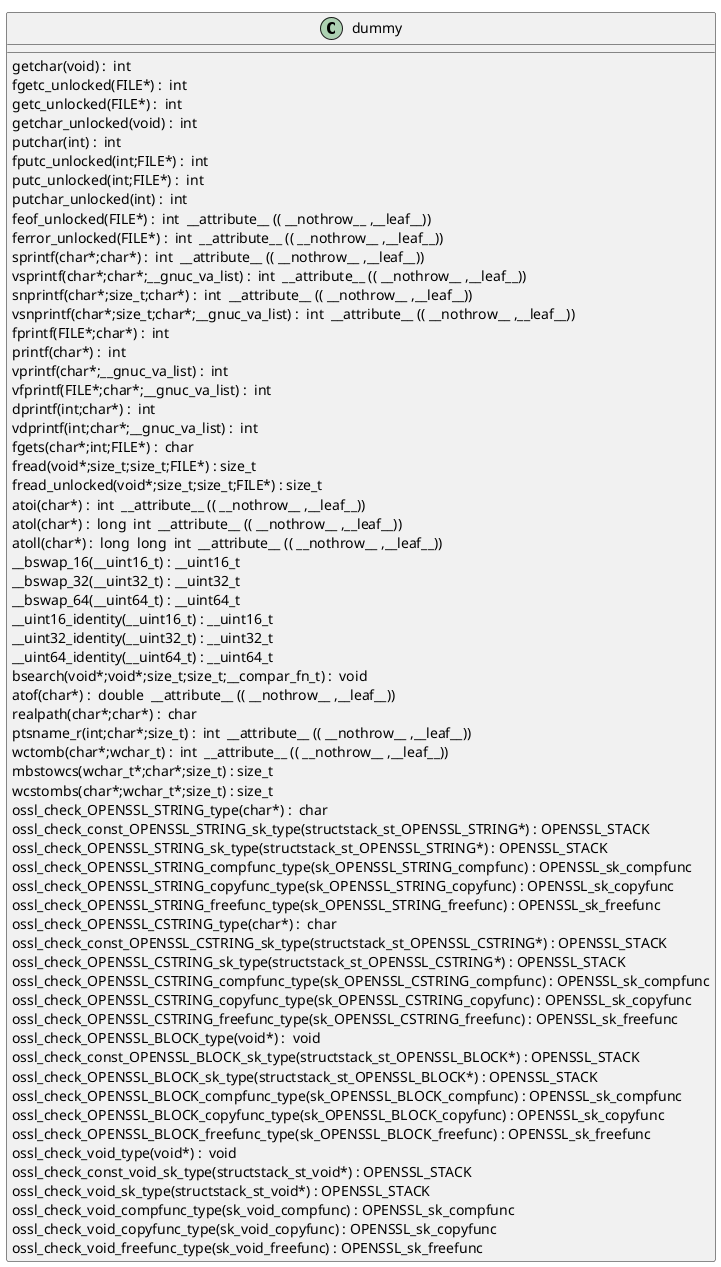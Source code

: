 @startuml
!pragma layout smetana
class dummy {
getchar(void) :  int  [[[./../../.././qc/apps/lib/log.c.html#907]]]
fgetc_unlocked(FILE*) :  int  [[[./../../.././qc/apps/lib/log.c.html#916]]]
getc_unlocked(FILE*) :  int  [[[./../../.././qc/apps/lib/log.c.html#926]]]
getchar_unlocked(void) :  int  [[[./../../.././qc/apps/lib/log.c.html#933]]]
putchar(int) :  int  [[[./../../.././qc/apps/lib/log.c.html#942]]]
fputc_unlocked(int;FILE*) :  int  [[[./../../.././qc/apps/lib/log.c.html#951]]]
putc_unlocked(int;FILE*) :  int  [[[./../../.././qc/apps/lib/log.c.html#961]]]
putchar_unlocked(int) :  int  [[[./../../.././qc/apps/lib/log.c.html#968]]]
feof_unlocked(FILE*) :  int  __attribute__ (( __nothrow__ ,__leaf__)) [[[./../../.././qc/apps/lib/log.c.html#974]]]
ferror_unlocked(FILE*) :  int  __attribute__ (( __nothrow__ ,__leaf__)) [[[./../../.././qc/apps/lib/log.c.html#981]]]
sprintf(char*;char*) :  int  __attribute__ (( __nothrow__ ,__leaf__)) [[[./../../.././qc/apps/lib/log.c.html#1000]]]
vsprintf(char*;char*;__gnuc_va_list) :  int  __attribute__ (( __nothrow__ ,__leaf__)) [[[./../../.././qc/apps/lib/log.c.html#1013]]]
snprintf(char*;size_t;char*) :  int  __attribute__ (( __nothrow__ ,__leaf__)) [[[./../../.././qc/apps/lib/log.c.html#1032]]]
vsnprintf(char*;size_t;char*;__gnuc_va_list) :  int  __attribute__ (( __nothrow__ ,__leaf__)) [[[./../../.././qc/apps/lib/log.c.html#1046]]]
fprintf(FILE*;char*) :  int  [[[./../../.././qc/apps/lib/log.c.html#1067]]]
printf(char*) :  int  [[[./../../.././qc/apps/lib/log.c.html#1074]]]
vprintf(char*;__gnuc_va_list) :  int  [[[./../../.././qc/apps/lib/log.c.html#1086]]]
vfprintf(FILE*;char*;__gnuc_va_list) :  int  [[[./../../.././qc/apps/lib/log.c.html#1096]]]
dprintf(int;char*) :  int  [[[./../../.././qc/apps/lib/log.c.html#1111]]]
vdprintf(int;char*;__gnuc_va_list) :  int  [[[./../../.././qc/apps/lib/log.c.html#1122]]]
fgets(char*;int;FILE*) :  char  [[[./../../.././qc/apps/lib/log.c.html#1141]]]
fread(void*;size_t;size_t;FILE*) : size_t [[[./../../.././qc/apps/lib/log.c.html#1167]]]
fread_unlocked(void*;size_t;size_t;FILE*) : size_t [[[./../../.././qc/apps/lib/log.c.html#1194]]]
atoi(char*) :  int  __attribute__ (( __nothrow__ ,__leaf__)) [[[./../../.././qc/apps/lib/log.c.html#1366]]]
atol(char*) :  long  int  __attribute__ (( __nothrow__ ,__leaf__)) [[[./../../.././qc/apps/lib/log.c.html#1371]]]
atoll(char*) :  long  long  int  __attribute__ (( __nothrow__ ,__leaf__)) [[[./../../.././qc/apps/lib/log.c.html#1378]]]
__bswap_16(__uint16_t) : __uint16_t [[[./../../.././qc/apps/lib/log.c.html#1525]]]
__bswap_32(__uint32_t) : __uint32_t [[[./../../.././qc/apps/lib/log.c.html#1540]]]
__bswap_64(__uint64_t) : __uint64_t [[[./../../.././qc/apps/lib/log.c.html#1550]]]
__uint16_identity(__uint16_t) : __uint16_t [[[./../../.././qc/apps/lib/log.c.html#1562]]]
__uint32_identity(__uint32_t) : __uint32_t [[[./../../.././qc/apps/lib/log.c.html#1568]]]
__uint64_identity(__uint64_t) : __uint64_t [[[./../../.././qc/apps/lib/log.c.html#1574]]]
bsearch(void*;void*;size_t;size_t;__compar_fn_t) :  void  [[[./../../.././qc/apps/lib/log.c.html#2242]]]
atof(char*) :  double  __attribute__ (( __nothrow__ ,__leaf__)) [[[./../../.././qc/apps/lib/log.c.html#19025]]]
realpath(char*;char*) :  char  [[[./../../.././qc/apps/lib/log.c.html#1]]]
ptsname_r(int;char*;size_t) :  int  __attribute__ (( __nothrow__ ,__leaf__)) [[[./../../.././qc/apps/lib/log.c.html#1]]]
wctomb(char*;wchar_t) :  int  __attribute__ (( __nothrow__ ,__leaf__)) [[[./../../.././qc/apps/lib/log.c.html#1]]]
mbstowcs(wchar_t*;char*;size_t) : size_t [[[./../../.././qc/apps/lib/log.c.html#1]]]
wcstombs(char*;wchar_t*;size_t) : size_t [[[./../../.././qc/apps/lib/log.c.html#1]]]
ossl_check_OPENSSL_STRING_type(char*) :  char  [[[./../../.././qc/apps/lib/log.c.html#1]]]
ossl_check_const_OPENSSL_STRING_sk_type(structstack_st_OPENSSL_STRING*) : OPENSSL_STACK [[[./../../.././qc/apps/lib/log.c.html#1]]]
ossl_check_OPENSSL_STRING_sk_type(structstack_st_OPENSSL_STRING*) : OPENSSL_STACK [[[./../../.././qc/apps/lib/log.c.html#1]]]
ossl_check_OPENSSL_STRING_compfunc_type(sk_OPENSSL_STRING_compfunc) : OPENSSL_sk_compfunc [[[./../../.././qc/apps/lib/log.c.html#1]]]
ossl_check_OPENSSL_STRING_copyfunc_type(sk_OPENSSL_STRING_copyfunc) : OPENSSL_sk_copyfunc [[[./../../.././qc/apps/lib/log.c.html#1]]]
ossl_check_OPENSSL_STRING_freefunc_type(sk_OPENSSL_STRING_freefunc) : OPENSSL_sk_freefunc [[[./../../.././qc/apps/lib/log.c.html#1]]]
ossl_check_OPENSSL_CSTRING_type(char*) :  char  [[[./../../.././qc/apps/lib/log.c.html#1]]]
ossl_check_const_OPENSSL_CSTRING_sk_type(structstack_st_OPENSSL_CSTRING*) : OPENSSL_STACK [[[./../../.././qc/apps/lib/log.c.html#1]]]
ossl_check_OPENSSL_CSTRING_sk_type(structstack_st_OPENSSL_CSTRING*) : OPENSSL_STACK [[[./../../.././qc/apps/lib/log.c.html#1]]]
ossl_check_OPENSSL_CSTRING_compfunc_type(sk_OPENSSL_CSTRING_compfunc) : OPENSSL_sk_compfunc [[[./../../.././qc/apps/lib/log.c.html#1]]]
ossl_check_OPENSSL_CSTRING_copyfunc_type(sk_OPENSSL_CSTRING_copyfunc) : OPENSSL_sk_copyfunc [[[./../../.././qc/apps/lib/log.c.html#1]]]
ossl_check_OPENSSL_CSTRING_freefunc_type(sk_OPENSSL_CSTRING_freefunc) : OPENSSL_sk_freefunc [[[./../../.././qc/apps/lib/log.c.html#1]]]
ossl_check_OPENSSL_BLOCK_type(void*) :  void  [[[./../../.././qc/apps/lib/log.c.html#1]]]
ossl_check_const_OPENSSL_BLOCK_sk_type(structstack_st_OPENSSL_BLOCK*) : OPENSSL_STACK [[[./../../.././qc/apps/lib/log.c.html#1]]]
ossl_check_OPENSSL_BLOCK_sk_type(structstack_st_OPENSSL_BLOCK*) : OPENSSL_STACK [[[./../../.././qc/apps/lib/log.c.html#1]]]
ossl_check_OPENSSL_BLOCK_compfunc_type(sk_OPENSSL_BLOCK_compfunc) : OPENSSL_sk_compfunc [[[./../../.././qc/apps/lib/log.c.html#1]]]
ossl_check_OPENSSL_BLOCK_copyfunc_type(sk_OPENSSL_BLOCK_copyfunc) : OPENSSL_sk_copyfunc [[[./../../.././qc/apps/lib/log.c.html#1]]]
ossl_check_OPENSSL_BLOCK_freefunc_type(sk_OPENSSL_BLOCK_freefunc) : OPENSSL_sk_freefunc [[[./../../.././qc/apps/lib/log.c.html#1]]]
ossl_check_void_type(void*) :  void  [[[./../../.././qc/apps/lib/log.c.html#1]]]
ossl_check_const_void_sk_type(structstack_st_void*) : OPENSSL_STACK [[[./../../.././qc/apps/lib/log.c.html#1]]]
ossl_check_void_sk_type(structstack_st_void*) : OPENSSL_STACK [[[./../../.././qc/apps/lib/log.c.html#1]]]
ossl_check_void_compfunc_type(sk_void_compfunc) : OPENSSL_sk_compfunc [[[./../../.././qc/apps/lib/log.c.html#1]]]
ossl_check_void_copyfunc_type(sk_void_copyfunc) : OPENSSL_sk_copyfunc [[[./../../.././qc/apps/lib/log.c.html#1]]]
ossl_check_void_freefunc_type(sk_void_freefunc) : OPENSSL_sk_freefunc [[[./../../.././qc/apps/lib/log.c.html#1]]]
} 
@enduml
